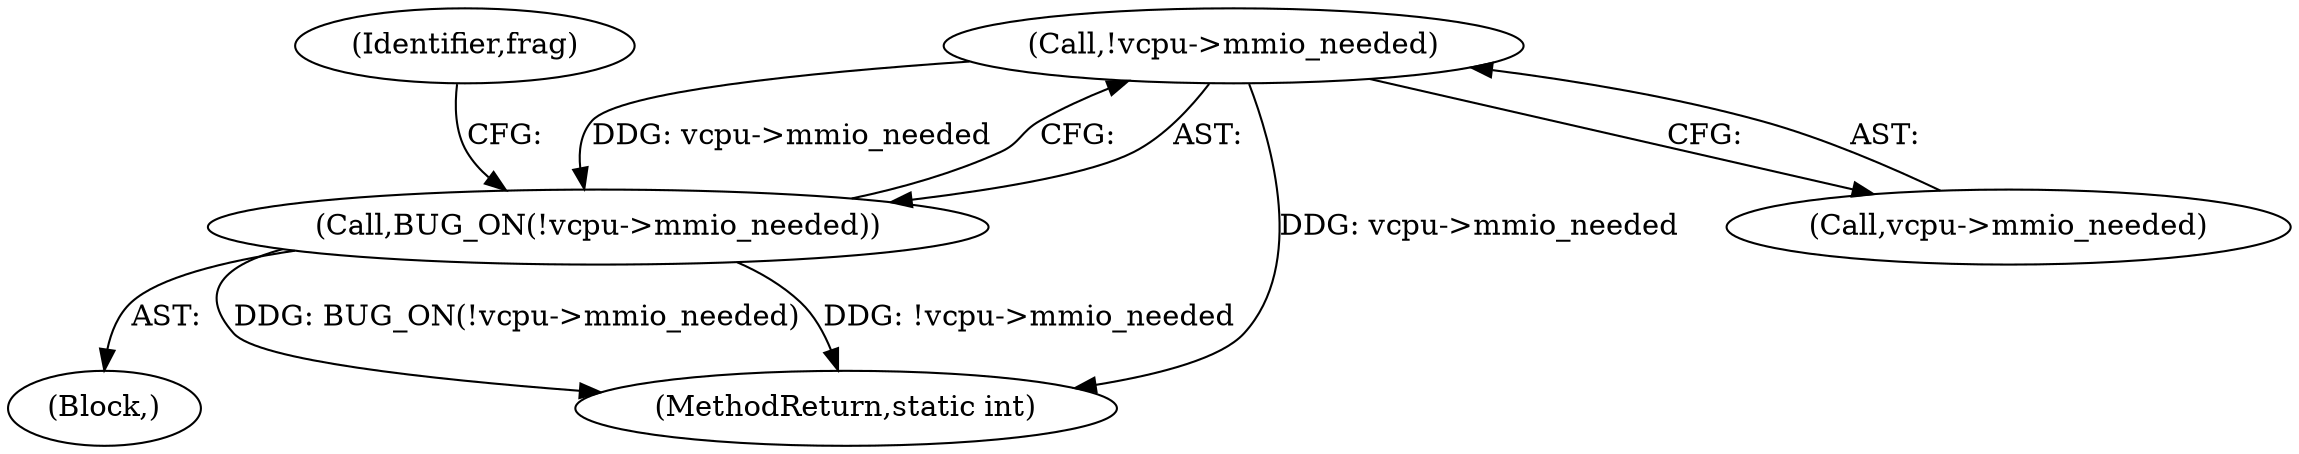 digraph "0_linux_a08d3b3b99efd509133946056531cdf8f3a0c09b@pointer" {
"1000116" [label="(Call,!vcpu->mmio_needed)"];
"1000115" [label="(Call,BUG_ON(!vcpu->mmio_needed))"];
"1000121" [label="(Identifier,frag)"];
"1000271" [label="(MethodReturn,static int)"];
"1000116" [label="(Call,!vcpu->mmio_needed)"];
"1000115" [label="(Call,BUG_ON(!vcpu->mmio_needed))"];
"1000117" [label="(Call,vcpu->mmio_needed)"];
"1000106" [label="(Block,)"];
"1000116" -> "1000115"  [label="AST: "];
"1000116" -> "1000117"  [label="CFG: "];
"1000117" -> "1000116"  [label="AST: "];
"1000115" -> "1000116"  [label="CFG: "];
"1000116" -> "1000271"  [label="DDG: vcpu->mmio_needed"];
"1000116" -> "1000115"  [label="DDG: vcpu->mmio_needed"];
"1000115" -> "1000106"  [label="AST: "];
"1000121" -> "1000115"  [label="CFG: "];
"1000115" -> "1000271"  [label="DDG: BUG_ON(!vcpu->mmio_needed)"];
"1000115" -> "1000271"  [label="DDG: !vcpu->mmio_needed"];
}
